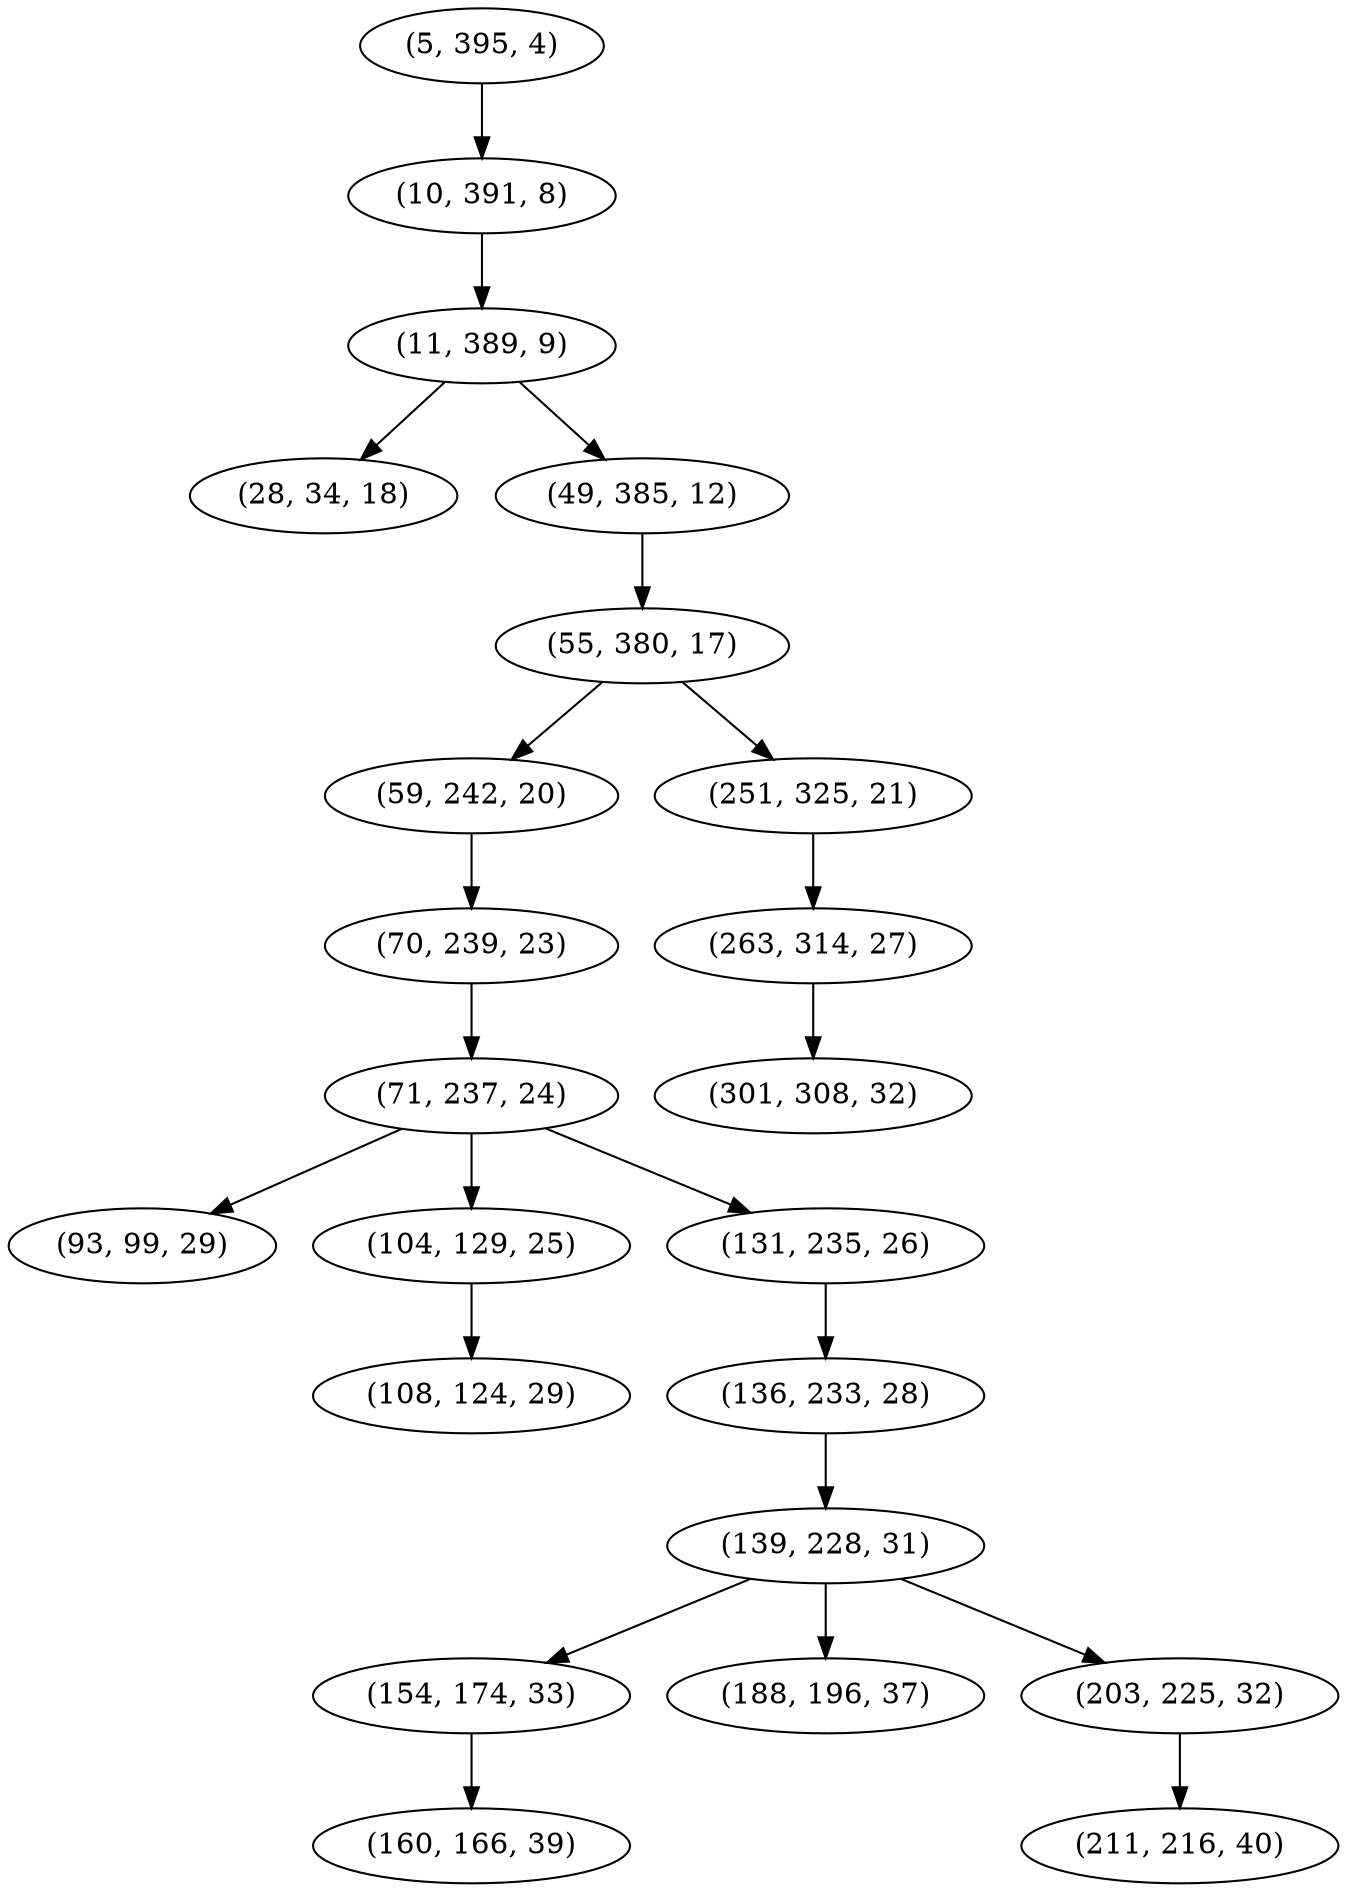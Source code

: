 digraph tree {
    "(5, 395, 4)";
    "(10, 391, 8)";
    "(11, 389, 9)";
    "(28, 34, 18)";
    "(49, 385, 12)";
    "(55, 380, 17)";
    "(59, 242, 20)";
    "(70, 239, 23)";
    "(71, 237, 24)";
    "(93, 99, 29)";
    "(104, 129, 25)";
    "(108, 124, 29)";
    "(131, 235, 26)";
    "(136, 233, 28)";
    "(139, 228, 31)";
    "(154, 174, 33)";
    "(160, 166, 39)";
    "(188, 196, 37)";
    "(203, 225, 32)";
    "(211, 216, 40)";
    "(251, 325, 21)";
    "(263, 314, 27)";
    "(301, 308, 32)";
    "(5, 395, 4)" -> "(10, 391, 8)";
    "(10, 391, 8)" -> "(11, 389, 9)";
    "(11, 389, 9)" -> "(28, 34, 18)";
    "(11, 389, 9)" -> "(49, 385, 12)";
    "(49, 385, 12)" -> "(55, 380, 17)";
    "(55, 380, 17)" -> "(59, 242, 20)";
    "(55, 380, 17)" -> "(251, 325, 21)";
    "(59, 242, 20)" -> "(70, 239, 23)";
    "(70, 239, 23)" -> "(71, 237, 24)";
    "(71, 237, 24)" -> "(93, 99, 29)";
    "(71, 237, 24)" -> "(104, 129, 25)";
    "(71, 237, 24)" -> "(131, 235, 26)";
    "(104, 129, 25)" -> "(108, 124, 29)";
    "(131, 235, 26)" -> "(136, 233, 28)";
    "(136, 233, 28)" -> "(139, 228, 31)";
    "(139, 228, 31)" -> "(154, 174, 33)";
    "(139, 228, 31)" -> "(188, 196, 37)";
    "(139, 228, 31)" -> "(203, 225, 32)";
    "(154, 174, 33)" -> "(160, 166, 39)";
    "(203, 225, 32)" -> "(211, 216, 40)";
    "(251, 325, 21)" -> "(263, 314, 27)";
    "(263, 314, 27)" -> "(301, 308, 32)";
}
